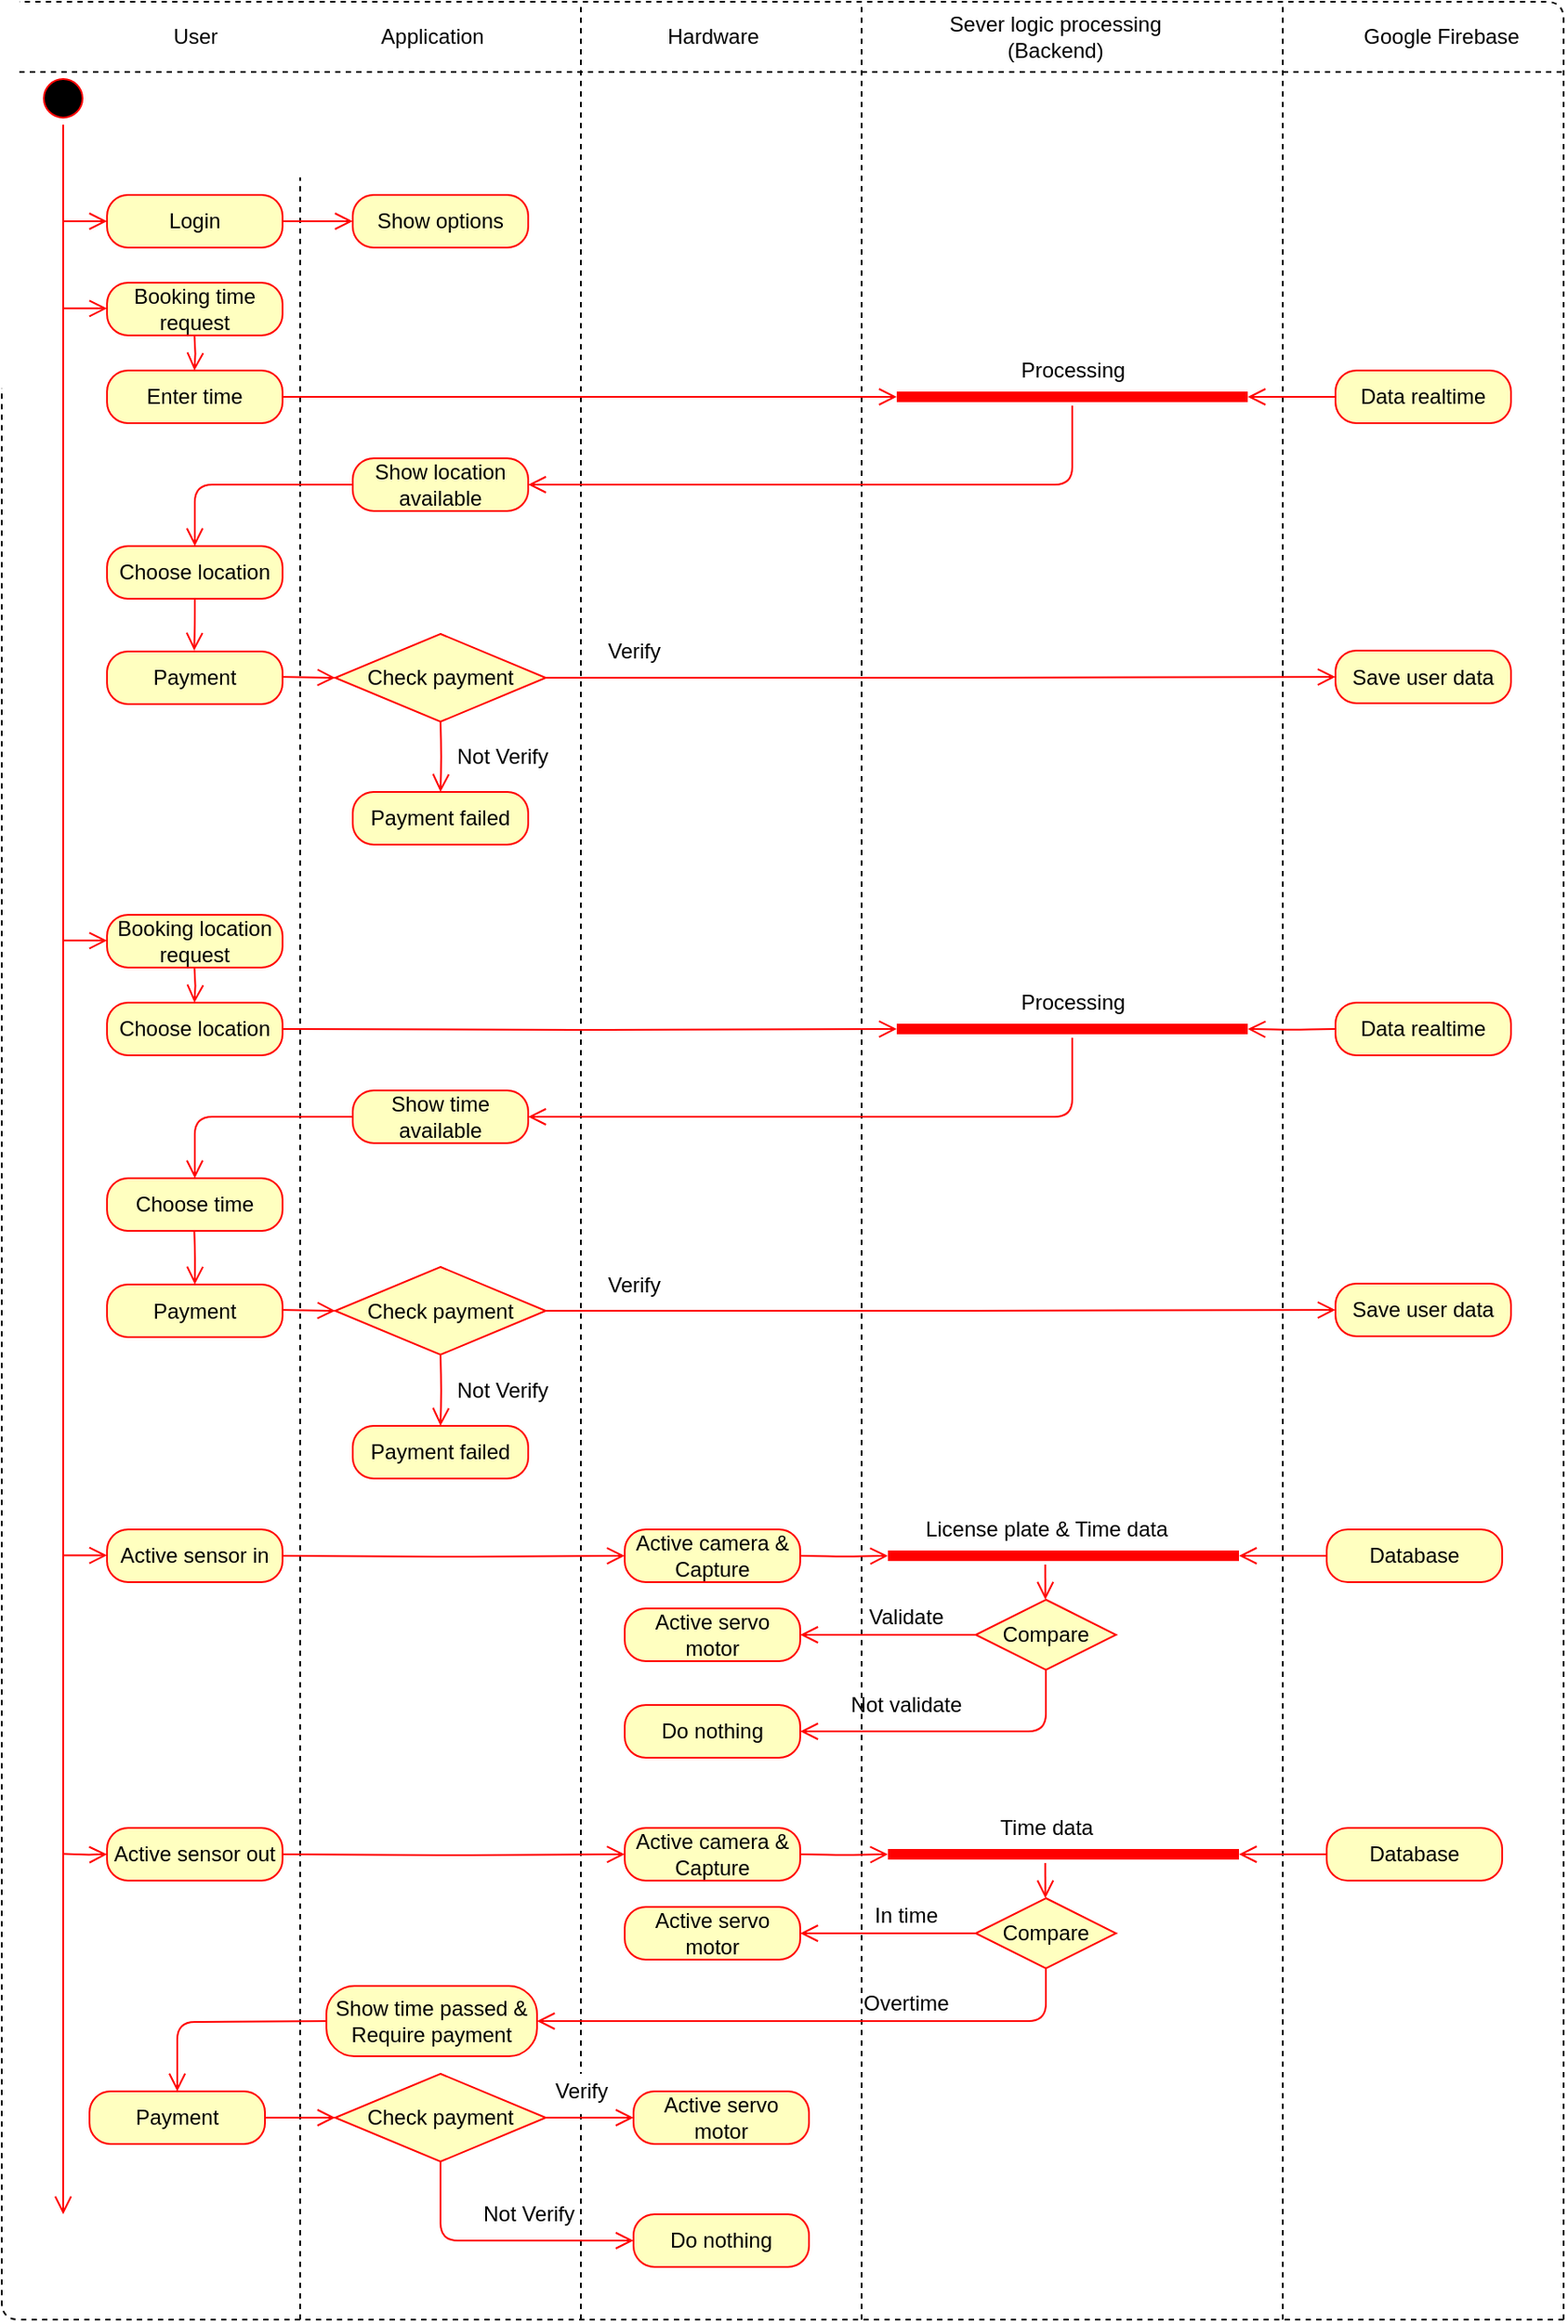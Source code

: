 <mxfile version="13.7.3" type="github">
  <diagram id="u_i7hLlNtRJB0OtnpDT0" name="Page-1">
    <mxGraphModel dx="2368" dy="1372" grid="1" gridSize="10" guides="1" tooltips="1" connect="1" arrows="1" fold="1" page="1" pageScale="1" pageWidth="850" pageHeight="1100" math="0" shadow="0">
      <root>
        <mxCell id="0" />
        <mxCell id="1" parent="0" />
        <mxCell id="mGd1n2_6gJl6zBXqxpwN-4" value="User" style="text;html=1;align=center;verticalAlign=middle;resizable=0;points=[];autosize=1;" vertex="1" parent="1">
          <mxGeometry x="360" y="110" width="40" height="20" as="geometry" />
        </mxCell>
        <mxCell id="mGd1n2_6gJl6zBXqxpwN-6" value="Hardware" style="text;html=1;align=center;verticalAlign=middle;resizable=0;points=[];autosize=1;" vertex="1" parent="1">
          <mxGeometry x="640" y="110" width="70" height="20" as="geometry" />
        </mxCell>
        <mxCell id="mGd1n2_6gJl6zBXqxpwN-7" value="Sever logic processing&lt;br&gt;(Backend)" style="text;html=1;align=center;verticalAlign=middle;resizable=0;points=[];autosize=1;" vertex="1" parent="1">
          <mxGeometry x="800" y="105" width="140" height="30" as="geometry" />
        </mxCell>
        <mxCell id="mGd1n2_6gJl6zBXqxpwN-8" value="Google Firebase" style="text;html=1;align=center;verticalAlign=middle;resizable=0;points=[];autosize=1;" vertex="1" parent="1">
          <mxGeometry x="1040" y="110" width="100" height="20" as="geometry" />
        </mxCell>
        <mxCell id="mGd1n2_6gJl6zBXqxpwN-9" value="Application&lt;br&gt;" style="text;html=1;align=center;verticalAlign=middle;resizable=0;points=[];autosize=1;" vertex="1" parent="1">
          <mxGeometry x="480" y="110" width="70" height="20" as="geometry" />
        </mxCell>
        <mxCell id="mGd1n2_6gJl6zBXqxpwN-11" value="" style="ellipse;html=1;shape=startState;fillColor=#000000;strokeColor=#ff0000;" vertex="1" parent="1">
          <mxGeometry x="290" y="140" width="30" height="30" as="geometry" />
        </mxCell>
        <mxCell id="mGd1n2_6gJl6zBXqxpwN-12" value="" style="edgeStyle=orthogonalEdgeStyle;html=1;verticalAlign=bottom;endArrow=open;endSize=8;strokeColor=#ff0000;entryX=0;entryY=0.5;entryDx=0;entryDy=0;" edge="1" parent="1" target="mGd1n2_6gJl6zBXqxpwN-26">
          <mxGeometry relative="1" as="geometry">
            <mxPoint x="380" y="210" as="targetPoint" />
            <mxPoint x="305" y="225" as="sourcePoint" />
            <Array as="points">
              <mxPoint x="305" y="225" />
            </Array>
          </mxGeometry>
        </mxCell>
        <mxCell id="mGd1n2_6gJl6zBXqxpwN-17" value="" style="endArrow=none;dashed=1;html=1;" edge="1" parent="1">
          <mxGeometry width="50" height="50" relative="1" as="geometry">
            <mxPoint x="1160" y="1420" as="sourcePoint" />
            <mxPoint x="280" y="100" as="targetPoint" />
            <Array as="points">
              <mxPoint x="1160" y="100" />
            </Array>
          </mxGeometry>
        </mxCell>
        <mxCell id="mGd1n2_6gJl6zBXqxpwN-18" value="" style="endArrow=none;dashed=1;html=1;" edge="1" parent="1">
          <mxGeometry width="50" height="50" relative="1" as="geometry">
            <mxPoint x="1160" y="1420" as="sourcePoint" />
            <mxPoint x="270" y="320" as="targetPoint" />
            <Array as="points">
              <mxPoint x="270" y="1420" />
            </Array>
          </mxGeometry>
        </mxCell>
        <mxCell id="mGd1n2_6gJl6zBXqxpwN-19" value="" style="endArrow=none;dashed=1;html=1;" edge="1" parent="1">
          <mxGeometry width="50" height="50" relative="1" as="geometry">
            <mxPoint x="440" y="1420" as="sourcePoint" />
            <mxPoint x="440" y="200" as="targetPoint" />
          </mxGeometry>
        </mxCell>
        <mxCell id="mGd1n2_6gJl6zBXqxpwN-20" value="" style="endArrow=none;dashed=1;html=1;" edge="1" parent="1">
          <mxGeometry width="50" height="50" relative="1" as="geometry">
            <mxPoint x="600" y="1420" as="sourcePoint" />
            <mxPoint x="600" y="100" as="targetPoint" />
          </mxGeometry>
        </mxCell>
        <mxCell id="mGd1n2_6gJl6zBXqxpwN-21" value="" style="endArrow=none;dashed=1;html=1;" edge="1" parent="1">
          <mxGeometry width="50" height="50" relative="1" as="geometry">
            <mxPoint x="760" y="1420" as="sourcePoint" />
            <mxPoint x="760" y="100" as="targetPoint" />
          </mxGeometry>
        </mxCell>
        <mxCell id="mGd1n2_6gJl6zBXqxpwN-22" value="" style="endArrow=none;dashed=1;html=1;" edge="1" parent="1">
          <mxGeometry width="50" height="50" relative="1" as="geometry">
            <mxPoint x="1000" y="1420" as="sourcePoint" />
            <mxPoint x="1000" y="100" as="targetPoint" />
          </mxGeometry>
        </mxCell>
        <mxCell id="mGd1n2_6gJl6zBXqxpwN-23" value="" style="endArrow=none;dashed=1;html=1;" edge="1" parent="1">
          <mxGeometry width="50" height="50" relative="1" as="geometry">
            <mxPoint x="280" y="140" as="sourcePoint" />
            <mxPoint x="1160" y="140" as="targetPoint" />
          </mxGeometry>
        </mxCell>
        <mxCell id="mGd1n2_6gJl6zBXqxpwN-26" value="Login" style="rounded=1;whiteSpace=wrap;html=1;arcSize=40;fontColor=#000000;fillColor=#ffffc0;strokeColor=#ff0000;" vertex="1" parent="1">
          <mxGeometry x="330" y="210" width="100" height="30" as="geometry" />
        </mxCell>
        <mxCell id="mGd1n2_6gJl6zBXqxpwN-27" value="" style="edgeStyle=orthogonalEdgeStyle;html=1;verticalAlign=bottom;endArrow=open;endSize=8;strokeColor=#ff0000;entryX=0;entryY=0.5;entryDx=0;entryDy=0;" edge="1" source="mGd1n2_6gJl6zBXqxpwN-26" parent="1" target="mGd1n2_6gJl6zBXqxpwN-82">
          <mxGeometry relative="1" as="geometry">
            <mxPoint x="480" y="225" as="targetPoint" />
            <Array as="points" />
          </mxGeometry>
        </mxCell>
        <mxCell id="mGd1n2_6gJl6zBXqxpwN-30" value="Enter time" style="rounded=1;whiteSpace=wrap;html=1;arcSize=40;fontColor=#000000;fillColor=#ffffc0;strokeColor=#ff0000;" vertex="1" parent="1">
          <mxGeometry x="330" y="310" width="100" height="30" as="geometry" />
        </mxCell>
        <mxCell id="mGd1n2_6gJl6zBXqxpwN-31" value="" style="edgeStyle=orthogonalEdgeStyle;html=1;verticalAlign=bottom;endArrow=open;endSize=8;strokeColor=#ff0000;entryX=0;entryY=0.5;entryDx=0;entryDy=0;entryPerimeter=0;" edge="1" source="mGd1n2_6gJl6zBXqxpwN-30" parent="1" target="mGd1n2_6gJl6zBXqxpwN-44">
          <mxGeometry relative="1" as="geometry">
            <mxPoint x="820" y="325" as="targetPoint" />
          </mxGeometry>
        </mxCell>
        <mxCell id="mGd1n2_6gJl6zBXqxpwN-32" value="Show location available" style="rounded=1;whiteSpace=wrap;html=1;arcSize=40;fontColor=#000000;fillColor=#ffffc0;strokeColor=#ff0000;" vertex="1" parent="1">
          <mxGeometry x="470" y="360" width="100" height="30" as="geometry" />
        </mxCell>
        <mxCell id="mGd1n2_6gJl6zBXqxpwN-33" value="" style="edgeStyle=orthogonalEdgeStyle;html=1;verticalAlign=bottom;endArrow=open;endSize=8;strokeColor=#ff0000;entryX=0.5;entryY=0;entryDx=0;entryDy=0;" edge="1" source="mGd1n2_6gJl6zBXqxpwN-32" parent="1" target="mGd1n2_6gJl6zBXqxpwN-36">
          <mxGeometry relative="1" as="geometry">
            <mxPoint x="380" y="420" as="targetPoint" />
            <Array as="points">
              <mxPoint x="380" y="375" />
            </Array>
          </mxGeometry>
        </mxCell>
        <mxCell id="mGd1n2_6gJl6zBXqxpwN-36" value="Choose location" style="rounded=1;whiteSpace=wrap;html=1;arcSize=40;fontColor=#000000;fillColor=#ffffc0;strokeColor=#ff0000;" vertex="1" parent="1">
          <mxGeometry x="330" y="410" width="100" height="30" as="geometry" />
        </mxCell>
        <mxCell id="mGd1n2_6gJl6zBXqxpwN-42" style="edgeStyle=none;rounded=0;orthogonalLoop=1;jettySize=auto;html=1;exitX=0.5;exitY=1;exitDx=0;exitDy=0;" edge="1" parent="1">
          <mxGeometry relative="1" as="geometry">
            <mxPoint x="870" y="340" as="sourcePoint" />
            <mxPoint x="870" y="340" as="targetPoint" />
          </mxGeometry>
        </mxCell>
        <mxCell id="mGd1n2_6gJl6zBXqxpwN-43" value="Data realtime" style="rounded=1;whiteSpace=wrap;html=1;arcSize=40;fontColor=#000000;fillColor=#ffffc0;strokeColor=#ff0000;" vertex="1" parent="1">
          <mxGeometry x="1030" y="310" width="100" height="30" as="geometry" />
        </mxCell>
        <mxCell id="mGd1n2_6gJl6zBXqxpwN-44" value="" style="shape=line;html=1;strokeWidth=6;strokeColor=#ff0000;" vertex="1" parent="1">
          <mxGeometry x="780" y="320" width="200" height="10" as="geometry" />
        </mxCell>
        <mxCell id="mGd1n2_6gJl6zBXqxpwN-45" value="" style="edgeStyle=orthogonalEdgeStyle;html=1;verticalAlign=bottom;endArrow=open;endSize=8;strokeColor=#ff0000;exitX=0;exitY=0.5;exitDx=0;exitDy=0;entryX=1;entryY=0.5;entryDx=0;entryDy=0;entryPerimeter=0;" edge="1" source="mGd1n2_6gJl6zBXqxpwN-43" parent="1" target="mGd1n2_6gJl6zBXqxpwN-44">
          <mxGeometry relative="1" as="geometry">
            <mxPoint x="890" y="400" as="targetPoint" />
            <mxPoint x="950" y="340" as="sourcePoint" />
          </mxGeometry>
        </mxCell>
        <mxCell id="mGd1n2_6gJl6zBXqxpwN-50" value="Processing" style="text;html=1;align=center;verticalAlign=middle;resizable=0;points=[];autosize=1;" vertex="1" parent="1">
          <mxGeometry x="845" y="300" width="70" height="20" as="geometry" />
        </mxCell>
        <mxCell id="mGd1n2_6gJl6zBXqxpwN-51" style="edgeStyle=none;rounded=0;orthogonalLoop=1;jettySize=auto;html=1;exitX=0.5;exitY=1;exitDx=0;exitDy=0;" edge="1" parent="1">
          <mxGeometry relative="1" as="geometry">
            <mxPoint x="520" y="499.5" as="sourcePoint" />
            <mxPoint x="520" y="499.5" as="targetPoint" />
          </mxGeometry>
        </mxCell>
        <mxCell id="mGd1n2_6gJl6zBXqxpwN-53" value="" style="edgeStyle=orthogonalEdgeStyle;html=1;verticalAlign=bottom;endArrow=open;endSize=8;strokeColor=#ff0000;entryX=0;entryY=0.5;entryDx=0;entryDy=0;exitX=1;exitY=0.5;exitDx=0;exitDy=0;" edge="1" parent="1" source="mGd1n2_6gJl6zBXqxpwN-157" target="mGd1n2_6gJl6zBXqxpwN-55">
          <mxGeometry relative="1" as="geometry">
            <mxPoint x="920" y="484.08" as="targetPoint" />
            <mxPoint x="570.0" y="484.08" as="sourcePoint" />
          </mxGeometry>
        </mxCell>
        <mxCell id="mGd1n2_6gJl6zBXqxpwN-54" value="" style="edgeStyle=orthogonalEdgeStyle;html=1;verticalAlign=bottom;endArrow=open;endSize=8;strokeColor=#ff0000;exitX=1;exitY=0.5;exitDx=0;exitDy=0;entryX=0;entryY=0.5;entryDx=0;entryDy=0;" edge="1" parent="1" target="mGd1n2_6gJl6zBXqxpwN-157">
          <mxGeometry relative="1" as="geometry">
            <mxPoint x="470" y="484.5" as="targetPoint" />
            <mxPoint x="430" y="484.5" as="sourcePoint" />
            <Array as="points" />
          </mxGeometry>
        </mxCell>
        <mxCell id="mGd1n2_6gJl6zBXqxpwN-55" value="Save user data" style="rounded=1;whiteSpace=wrap;html=1;arcSize=40;fontColor=#000000;fillColor=#ffffc0;strokeColor=#ff0000;" vertex="1" parent="1">
          <mxGeometry x="1030" y="469.5" width="100" height="30" as="geometry" />
        </mxCell>
        <mxCell id="mGd1n2_6gJl6zBXqxpwN-56" value="" style="edgeStyle=orthogonalEdgeStyle;html=1;verticalAlign=bottom;endArrow=open;endSize=8;strokeColor=#ff0000;exitX=0.5;exitY=1;exitDx=0;exitDy=0;" edge="1" parent="1" source="mGd1n2_6gJl6zBXqxpwN-11">
          <mxGeometry relative="1" as="geometry">
            <mxPoint x="305" y="1360" as="targetPoint" />
            <mxPoint x="310" y="240" as="sourcePoint" />
            <Array as="points">
              <mxPoint x="305" y="475" />
            </Array>
          </mxGeometry>
        </mxCell>
        <mxCell id="mGd1n2_6gJl6zBXqxpwN-57" value="Active sensor in" style="rounded=1;whiteSpace=wrap;html=1;arcSize=40;fontColor=#000000;fillColor=#ffffc0;strokeColor=#ff0000;" vertex="1" parent="1">
          <mxGeometry x="330" y="970" width="100" height="30" as="geometry" />
        </mxCell>
        <mxCell id="mGd1n2_6gJl6zBXqxpwN-58" value="Active camera &amp;amp; Capture" style="rounded=1;whiteSpace=wrap;html=1;arcSize=40;fontColor=#000000;fillColor=#ffffc0;strokeColor=#ff0000;" vertex="1" parent="1">
          <mxGeometry x="625" y="970" width="100" height="30" as="geometry" />
        </mxCell>
        <mxCell id="mGd1n2_6gJl6zBXqxpwN-59" value="Database" style="rounded=1;whiteSpace=wrap;html=1;arcSize=40;fontColor=#000000;fillColor=#ffffc0;strokeColor=#ff0000;" vertex="1" parent="1">
          <mxGeometry x="1025" y="970" width="100" height="30" as="geometry" />
        </mxCell>
        <mxCell id="mGd1n2_6gJl6zBXqxpwN-60" value="" style="shape=line;html=1;strokeWidth=6;strokeColor=#ff0000;" vertex="1" parent="1">
          <mxGeometry x="775" y="980" width="200" height="10" as="geometry" />
        </mxCell>
        <mxCell id="mGd1n2_6gJl6zBXqxpwN-62" value="" style="edgeStyle=orthogonalEdgeStyle;html=1;verticalAlign=bottom;endArrow=open;endSize=8;strokeColor=#ff0000;exitX=0;exitY=0.5;exitDx=0;exitDy=0;" edge="1" parent="1" source="mGd1n2_6gJl6zBXqxpwN-59">
          <mxGeometry relative="1" as="geometry">
            <mxPoint x="975" y="985" as="targetPoint" />
            <mxPoint x="1015" y="984.66" as="sourcePoint" />
          </mxGeometry>
        </mxCell>
        <mxCell id="mGd1n2_6gJl6zBXqxpwN-63" value="" style="edgeStyle=orthogonalEdgeStyle;html=1;verticalAlign=bottom;endArrow=open;endSize=8;strokeColor=#ff0000;entryX=0;entryY=0.5;entryDx=0;entryDy=0;entryPerimeter=0;" edge="1" parent="1" target="mGd1n2_6gJl6zBXqxpwN-60">
          <mxGeometry relative="1" as="geometry">
            <mxPoint x="755.0" y="984.66" as="targetPoint" />
            <mxPoint x="725" y="985" as="sourcePoint" />
            <Array as="points" />
          </mxGeometry>
        </mxCell>
        <mxCell id="mGd1n2_6gJl6zBXqxpwN-64" value="" style="edgeStyle=orthogonalEdgeStyle;html=1;verticalAlign=bottom;endArrow=open;endSize=8;strokeColor=#ff0000;entryX=0;entryY=0.5;entryDx=0;entryDy=0;" edge="1" parent="1" target="mGd1n2_6gJl6zBXqxpwN-58">
          <mxGeometry relative="1" as="geometry">
            <mxPoint x="455.0" y="984.66" as="targetPoint" />
            <mxPoint x="430" y="985" as="sourcePoint" />
            <Array as="points" />
          </mxGeometry>
        </mxCell>
        <mxCell id="mGd1n2_6gJl6zBXqxpwN-65" value="" style="edgeStyle=orthogonalEdgeStyle;html=1;verticalAlign=bottom;endArrow=open;endSize=8;strokeColor=#ff0000;entryX=1;entryY=0.5;entryDx=0;entryDy=0;" edge="1" parent="1" source="mGd1n2_6gJl6zBXqxpwN-44" target="mGd1n2_6gJl6zBXqxpwN-32">
          <mxGeometry relative="1" as="geometry">
            <mxPoint x="790" y="335" as="targetPoint" />
            <mxPoint x="880" y="340" as="sourcePoint" />
            <Array as="points">
              <mxPoint x="880" y="375" />
            </Array>
          </mxGeometry>
        </mxCell>
        <mxCell id="mGd1n2_6gJl6zBXqxpwN-69" value="Compare" style="rhombus;whiteSpace=wrap;html=1;fillColor=#ffffc0;strokeColor=#ff0000;" vertex="1" parent="1">
          <mxGeometry x="825" y="1010" width="80" height="40" as="geometry" />
        </mxCell>
        <mxCell id="mGd1n2_6gJl6zBXqxpwN-70" value="" style="edgeStyle=orthogonalEdgeStyle;html=1;align=left;verticalAlign=bottom;endArrow=open;endSize=8;strokeColor=#ff0000;entryX=1;entryY=0.5;entryDx=0;entryDy=0;" edge="1" source="mGd1n2_6gJl6zBXqxpwN-69" parent="1" target="mGd1n2_6gJl6zBXqxpwN-76">
          <mxGeometry x="-1" relative="1" as="geometry">
            <mxPoint x="755" y="1080" as="targetPoint" />
            <Array as="points">
              <mxPoint x="865" y="1085" />
            </Array>
          </mxGeometry>
        </mxCell>
        <mxCell id="mGd1n2_6gJl6zBXqxpwN-71" value="" style="edgeStyle=orthogonalEdgeStyle;html=1;align=left;verticalAlign=top;endArrow=open;endSize=8;strokeColor=#ff0000;exitX=0;exitY=0.5;exitDx=0;exitDy=0;entryX=1;entryY=0.5;entryDx=0;entryDy=0;" edge="1" source="mGd1n2_6gJl6zBXqxpwN-69" parent="1" target="mGd1n2_6gJl6zBXqxpwN-75">
          <mxGeometry x="-0.167" y="10" relative="1" as="geometry">
            <mxPoint x="705" y="1030" as="targetPoint" />
            <mxPoint as="offset" />
          </mxGeometry>
        </mxCell>
        <mxCell id="mGd1n2_6gJl6zBXqxpwN-72" value="" style="edgeStyle=orthogonalEdgeStyle;html=1;verticalAlign=bottom;endArrow=open;endSize=8;strokeColor=#ff0000;" edge="1" parent="1">
          <mxGeometry relative="1" as="geometry">
            <mxPoint x="865" y="1010" as="targetPoint" />
            <mxPoint x="864.656" y="990" as="sourcePoint" />
            <Array as="points">
              <mxPoint x="864.69" y="1010" />
              <mxPoint x="864.69" y="1010" />
            </Array>
          </mxGeometry>
        </mxCell>
        <mxCell id="mGd1n2_6gJl6zBXqxpwN-73" value="Validate" style="text;html=1;align=center;verticalAlign=middle;resizable=0;points=[];autosize=1;" vertex="1" parent="1">
          <mxGeometry x="755" y="1010" width="60" height="20" as="geometry" />
        </mxCell>
        <mxCell id="mGd1n2_6gJl6zBXqxpwN-74" value="Not validate" style="text;html=1;align=center;verticalAlign=middle;resizable=0;points=[];autosize=1;" vertex="1" parent="1">
          <mxGeometry x="745" y="1060" width="80" height="20" as="geometry" />
        </mxCell>
        <mxCell id="mGd1n2_6gJl6zBXqxpwN-75" value="Active servo motor" style="rounded=1;whiteSpace=wrap;html=1;arcSize=40;fontColor=#000000;fillColor=#ffffc0;strokeColor=#ff0000;" vertex="1" parent="1">
          <mxGeometry x="625" y="1015" width="100" height="30" as="geometry" />
        </mxCell>
        <mxCell id="mGd1n2_6gJl6zBXqxpwN-76" value="Do nothing" style="rounded=1;whiteSpace=wrap;html=1;arcSize=40;fontColor=#000000;fillColor=#ffffc0;strokeColor=#ff0000;" vertex="1" parent="1">
          <mxGeometry x="625" y="1070" width="100" height="30" as="geometry" />
        </mxCell>
        <mxCell id="mGd1n2_6gJl6zBXqxpwN-77" value="License plate &amp;amp; Time data" style="text;html=1;align=center;verticalAlign=middle;resizable=0;points=[];autosize=1;" vertex="1" parent="1">
          <mxGeometry x="790" y="960" width="150" height="20" as="geometry" />
        </mxCell>
        <mxCell id="mGd1n2_6gJl6zBXqxpwN-80" value="Booking time request" style="rounded=1;whiteSpace=wrap;html=1;arcSize=40;fontColor=#000000;fillColor=#ffffc0;strokeColor=#ff0000;" vertex="1" parent="1">
          <mxGeometry x="330" y="260" width="100" height="30" as="geometry" />
        </mxCell>
        <mxCell id="mGd1n2_6gJl6zBXqxpwN-81" value="" style="edgeStyle=orthogonalEdgeStyle;html=1;verticalAlign=bottom;endArrow=open;endSize=8;strokeColor=#ff0000;" edge="1" parent="1">
          <mxGeometry relative="1" as="geometry">
            <mxPoint x="379.8" y="310" as="targetPoint" />
            <mxPoint x="379.8" y="290" as="sourcePoint" />
            <Array as="points" />
          </mxGeometry>
        </mxCell>
        <mxCell id="mGd1n2_6gJl6zBXqxpwN-82" value="Show options" style="rounded=1;whiteSpace=wrap;html=1;arcSize=40;fontColor=#000000;fillColor=#ffffc0;strokeColor=#ff0000;" vertex="1" parent="1">
          <mxGeometry x="470" y="210" width="100" height="30" as="geometry" />
        </mxCell>
        <mxCell id="mGd1n2_6gJl6zBXqxpwN-84" value="" style="edgeStyle=orthogonalEdgeStyle;html=1;verticalAlign=bottom;endArrow=open;endSize=8;strokeColor=#ff0000;entryX=0;entryY=0.5;entryDx=0;entryDy=0;" edge="1" parent="1">
          <mxGeometry relative="1" as="geometry">
            <mxPoint x="330" y="274.66" as="targetPoint" />
            <mxPoint x="305" y="274.66" as="sourcePoint" />
            <Array as="points">
              <mxPoint x="305" y="274.66" />
            </Array>
          </mxGeometry>
        </mxCell>
        <mxCell id="mGd1n2_6gJl6zBXqxpwN-85" value="Booking location request" style="rounded=1;whiteSpace=wrap;html=1;arcSize=40;fontColor=#000000;fillColor=#ffffc0;strokeColor=#ff0000;" vertex="1" parent="1">
          <mxGeometry x="330" y="620" width="100" height="30" as="geometry" />
        </mxCell>
        <mxCell id="mGd1n2_6gJl6zBXqxpwN-86" value="" style="edgeStyle=orthogonalEdgeStyle;html=1;verticalAlign=bottom;endArrow=open;endSize=8;strokeColor=#ff0000;entryX=0;entryY=0.5;entryDx=0;entryDy=0;" edge="1" parent="1">
          <mxGeometry relative="1" as="geometry">
            <mxPoint x="330" y="634.66" as="targetPoint" />
            <mxPoint x="305" y="634.66" as="sourcePoint" />
            <Array as="points">
              <mxPoint x="305" y="634.66" />
            </Array>
          </mxGeometry>
        </mxCell>
        <mxCell id="mGd1n2_6gJl6zBXqxpwN-87" value="Choose location" style="rounded=1;whiteSpace=wrap;html=1;arcSize=40;fontColor=#000000;fillColor=#ffffc0;strokeColor=#ff0000;" vertex="1" parent="1">
          <mxGeometry x="330" y="670" width="100" height="30" as="geometry" />
        </mxCell>
        <mxCell id="mGd1n2_6gJl6zBXqxpwN-88" value="" style="edgeStyle=orthogonalEdgeStyle;html=1;verticalAlign=bottom;endArrow=open;endSize=8;strokeColor=#ff0000;" edge="1" parent="1">
          <mxGeometry relative="1" as="geometry">
            <mxPoint x="379.8" y="670.0" as="targetPoint" />
            <mxPoint x="379.8" y="650.0" as="sourcePoint" />
            <Array as="points" />
          </mxGeometry>
        </mxCell>
        <mxCell id="mGd1n2_6gJl6zBXqxpwN-89" value="Show time available" style="rounded=1;whiteSpace=wrap;html=1;arcSize=40;fontColor=#000000;fillColor=#ffffc0;strokeColor=#ff0000;" vertex="1" parent="1">
          <mxGeometry x="470" y="720" width="100" height="30" as="geometry" />
        </mxCell>
        <mxCell id="mGd1n2_6gJl6zBXqxpwN-90" value="Choose time" style="rounded=1;whiteSpace=wrap;html=1;arcSize=40;fontColor=#000000;fillColor=#ffffc0;strokeColor=#ff0000;" vertex="1" parent="1">
          <mxGeometry x="330" y="770" width="100" height="30" as="geometry" />
        </mxCell>
        <mxCell id="mGd1n2_6gJl6zBXqxpwN-91" value="" style="edgeStyle=orthogonalEdgeStyle;html=1;verticalAlign=bottom;endArrow=open;endSize=8;strokeColor=#ff0000;entryX=0.5;entryY=0;entryDx=0;entryDy=0;exitX=0;exitY=0.5;exitDx=0;exitDy=0;" edge="1" parent="1" source="mGd1n2_6gJl6zBXqxpwN-89" target="mGd1n2_6gJl6zBXqxpwN-90">
          <mxGeometry relative="1" as="geometry">
            <mxPoint x="379.66" y="770.0" as="targetPoint" />
            <mxPoint x="379.66" y="750.0" as="sourcePoint" />
            <Array as="points" />
          </mxGeometry>
        </mxCell>
        <mxCell id="mGd1n2_6gJl6zBXqxpwN-97" value="" style="edgeStyle=orthogonalEdgeStyle;html=1;verticalAlign=bottom;endArrow=open;endSize=8;strokeColor=#ff0000;entryX=0;entryY=0.5;entryDx=0;entryDy=0;entryPerimeter=0;" edge="1" parent="1" target="mGd1n2_6gJl6zBXqxpwN-98">
          <mxGeometry relative="1" as="geometry">
            <mxPoint x="820" y="685" as="targetPoint" />
            <mxPoint x="430" y="685.0" as="sourcePoint" />
          </mxGeometry>
        </mxCell>
        <mxCell id="mGd1n2_6gJl6zBXqxpwN-98" value="" style="shape=line;html=1;strokeWidth=6;strokeColor=#ff0000;" vertex="1" parent="1">
          <mxGeometry x="780" y="680" width="200" height="10" as="geometry" />
        </mxCell>
        <mxCell id="mGd1n2_6gJl6zBXqxpwN-99" value="" style="edgeStyle=orthogonalEdgeStyle;html=1;verticalAlign=bottom;endArrow=open;endSize=8;strokeColor=#ff0000;exitX=0;exitY=0.5;exitDx=0;exitDy=0;entryX=1;entryY=0.5;entryDx=0;entryDy=0;entryPerimeter=0;" edge="1" parent="1" target="mGd1n2_6gJl6zBXqxpwN-98">
          <mxGeometry relative="1" as="geometry">
            <mxPoint x="890" y="760" as="targetPoint" />
            <mxPoint x="1030.0" y="685.0" as="sourcePoint" />
          </mxGeometry>
        </mxCell>
        <mxCell id="mGd1n2_6gJl6zBXqxpwN-100" value="Data realtime" style="rounded=1;whiteSpace=wrap;html=1;arcSize=40;fontColor=#000000;fillColor=#ffffc0;strokeColor=#ff0000;" vertex="1" parent="1">
          <mxGeometry x="1030" y="670" width="100" height="30" as="geometry" />
        </mxCell>
        <mxCell id="mGd1n2_6gJl6zBXqxpwN-101" value="" style="edgeStyle=orthogonalEdgeStyle;html=1;verticalAlign=bottom;endArrow=open;endSize=8;strokeColor=#ff0000;entryX=1;entryY=0.5;entryDx=0;entryDy=0;" edge="1" parent="1">
          <mxGeometry relative="1" as="geometry">
            <mxPoint x="570" y="735.0" as="targetPoint" />
            <mxPoint x="880.0" y="690.0" as="sourcePoint" />
            <Array as="points">
              <mxPoint x="880" y="735" />
            </Array>
          </mxGeometry>
        </mxCell>
        <mxCell id="mGd1n2_6gJl6zBXqxpwN-102" value="Processing" style="text;html=1;align=center;verticalAlign=middle;resizable=0;points=[];autosize=1;" vertex="1" parent="1">
          <mxGeometry x="845" y="660" width="70" height="20" as="geometry" />
        </mxCell>
        <mxCell id="mGd1n2_6gJl6zBXqxpwN-105" value="Active sensor out" style="rounded=1;whiteSpace=wrap;html=1;arcSize=40;fontColor=#000000;fillColor=#ffffc0;strokeColor=#ff0000;" vertex="1" parent="1">
          <mxGeometry x="330" y="1140" width="100" height="30" as="geometry" />
        </mxCell>
        <mxCell id="mGd1n2_6gJl6zBXqxpwN-106" value="Active camera &amp;amp; Capture" style="rounded=1;whiteSpace=wrap;html=1;arcSize=40;fontColor=#000000;fillColor=#ffffc0;strokeColor=#ff0000;" vertex="1" parent="1">
          <mxGeometry x="625" y="1140" width="100" height="30" as="geometry" />
        </mxCell>
        <mxCell id="mGd1n2_6gJl6zBXqxpwN-107" value="" style="edgeStyle=orthogonalEdgeStyle;html=1;verticalAlign=bottom;endArrow=open;endSize=8;strokeColor=#ff0000;entryX=0;entryY=0.5;entryDx=0;entryDy=0;" edge="1" parent="1" target="mGd1n2_6gJl6zBXqxpwN-106">
          <mxGeometry relative="1" as="geometry">
            <mxPoint x="455.0" y="1154.66" as="targetPoint" />
            <mxPoint x="430" y="1155" as="sourcePoint" />
            <Array as="points" />
          </mxGeometry>
        </mxCell>
        <mxCell id="mGd1n2_6gJl6zBXqxpwN-110" value="Database" style="rounded=1;whiteSpace=wrap;html=1;arcSize=40;fontColor=#000000;fillColor=#ffffc0;strokeColor=#ff0000;" vertex="1" parent="1">
          <mxGeometry x="1025" y="1140" width="100" height="30" as="geometry" />
        </mxCell>
        <mxCell id="mGd1n2_6gJl6zBXqxpwN-111" value="" style="shape=line;html=1;strokeWidth=6;strokeColor=#ff0000;" vertex="1" parent="1">
          <mxGeometry x="775" y="1150" width="200" height="10" as="geometry" />
        </mxCell>
        <mxCell id="mGd1n2_6gJl6zBXqxpwN-112" value="" style="edgeStyle=orthogonalEdgeStyle;html=1;verticalAlign=bottom;endArrow=open;endSize=8;strokeColor=#ff0000;exitX=0;exitY=0.5;exitDx=0;exitDy=0;" edge="1" parent="1" source="mGd1n2_6gJl6zBXqxpwN-110">
          <mxGeometry relative="1" as="geometry">
            <mxPoint x="975.0" y="1155" as="targetPoint" />
            <mxPoint x="1015" y="1154.66" as="sourcePoint" />
          </mxGeometry>
        </mxCell>
        <mxCell id="mGd1n2_6gJl6zBXqxpwN-113" value="" style="edgeStyle=orthogonalEdgeStyle;html=1;verticalAlign=bottom;endArrow=open;endSize=8;strokeColor=#ff0000;entryX=0;entryY=0.5;entryDx=0;entryDy=0;entryPerimeter=0;" edge="1" parent="1" target="mGd1n2_6gJl6zBXqxpwN-111">
          <mxGeometry relative="1" as="geometry">
            <mxPoint x="755.0" y="1154.66" as="targetPoint" />
            <mxPoint x="725.0" y="1155" as="sourcePoint" />
            <Array as="points" />
          </mxGeometry>
        </mxCell>
        <mxCell id="mGd1n2_6gJl6zBXqxpwN-114" value="" style="edgeStyle=orthogonalEdgeStyle;html=1;verticalAlign=bottom;endArrow=open;endSize=8;strokeColor=#ff0000;" edge="1" parent="1">
          <mxGeometry relative="1" as="geometry">
            <mxPoint x="865.0" y="1180" as="targetPoint" />
            <mxPoint x="864.656" y="1160" as="sourcePoint" />
            <Array as="points">
              <mxPoint x="864.69" y="1180" />
              <mxPoint x="864.69" y="1180" />
            </Array>
          </mxGeometry>
        </mxCell>
        <mxCell id="mGd1n2_6gJl6zBXqxpwN-115" value="Time data" style="text;html=1;align=center;verticalAlign=middle;resizable=0;points=[];autosize=1;" vertex="1" parent="1">
          <mxGeometry x="830" y="1130" width="70" height="20" as="geometry" />
        </mxCell>
        <mxCell id="mGd1n2_6gJl6zBXqxpwN-116" value="Compare" style="rhombus;whiteSpace=wrap;html=1;fillColor=#ffffc0;strokeColor=#ff0000;" vertex="1" parent="1">
          <mxGeometry x="825" y="1180" width="80" height="40" as="geometry" />
        </mxCell>
        <mxCell id="mGd1n2_6gJl6zBXqxpwN-117" value="" style="edgeStyle=orthogonalEdgeStyle;html=1;align=left;verticalAlign=bottom;endArrow=open;endSize=8;strokeColor=#ff0000;entryX=1;entryY=0.5;entryDx=0;entryDy=0;" edge="1" parent="1" source="mGd1n2_6gJl6zBXqxpwN-116" target="mGd1n2_6gJl6zBXqxpwN-126">
          <mxGeometry x="-1" relative="1" as="geometry">
            <mxPoint x="565" y="1255" as="targetPoint" />
            <Array as="points">
              <mxPoint x="865" y="1250" />
            </Array>
          </mxGeometry>
        </mxCell>
        <mxCell id="mGd1n2_6gJl6zBXqxpwN-118" value="" style="edgeStyle=orthogonalEdgeStyle;html=1;align=left;verticalAlign=top;endArrow=open;endSize=8;strokeColor=#ff0000;exitX=0;exitY=0.5;exitDx=0;exitDy=0;entryX=1;entryY=0.5;entryDx=0;entryDy=0;" edge="1" parent="1" source="mGd1n2_6gJl6zBXqxpwN-116">
          <mxGeometry x="-0.167" y="10" relative="1" as="geometry">
            <mxPoint x="725.0" y="1200" as="targetPoint" />
            <mxPoint as="offset" />
            <Array as="points">
              <mxPoint x="795" y="1200" />
              <mxPoint x="795" y="1200" />
            </Array>
          </mxGeometry>
        </mxCell>
        <mxCell id="mGd1n2_6gJl6zBXqxpwN-119" value="In time" style="text;html=1;align=center;verticalAlign=middle;resizable=0;points=[];autosize=1;" vertex="1" parent="1">
          <mxGeometry x="760" y="1180" width="50" height="20" as="geometry" />
        </mxCell>
        <mxCell id="mGd1n2_6gJl6zBXqxpwN-120" value="Overtime" style="text;html=1;align=center;verticalAlign=middle;resizable=0;points=[];autosize=1;" vertex="1" parent="1">
          <mxGeometry x="755" y="1230" width="60" height="20" as="geometry" />
        </mxCell>
        <mxCell id="mGd1n2_6gJl6zBXqxpwN-124" value="Active servo motor" style="rounded=1;whiteSpace=wrap;html=1;arcSize=40;fontColor=#000000;fillColor=#ffffc0;strokeColor=#ff0000;" vertex="1" parent="1">
          <mxGeometry x="625" y="1185" width="100" height="30" as="geometry" />
        </mxCell>
        <mxCell id="mGd1n2_6gJl6zBXqxpwN-126" value="Show time passed &amp;amp;&lt;br&gt;Require payment" style="rounded=1;whiteSpace=wrap;html=1;arcSize=40;fontColor=#000000;fillColor=#ffffc0;strokeColor=#ff0000;" vertex="1" parent="1">
          <mxGeometry x="455" y="1230" width="120" height="40" as="geometry" />
        </mxCell>
        <mxCell id="mGd1n2_6gJl6zBXqxpwN-127" value="Payment" style="rounded=1;whiteSpace=wrap;html=1;arcSize=40;fontColor=#000000;fillColor=#ffffc0;strokeColor=#ff0000;" vertex="1" parent="1">
          <mxGeometry x="330" y="470" width="100" height="30" as="geometry" />
        </mxCell>
        <mxCell id="mGd1n2_6gJl6zBXqxpwN-128" value="" style="edgeStyle=orthogonalEdgeStyle;html=1;verticalAlign=bottom;endArrow=open;endSize=8;strokeColor=#ff0000;exitX=0.5;exitY=1;exitDx=0;exitDy=0;" edge="1" parent="1" source="mGd1n2_6gJl6zBXqxpwN-36">
          <mxGeometry relative="1" as="geometry">
            <mxPoint x="379.66" y="469.5" as="targetPoint" />
            <mxPoint x="379.66" y="449.5" as="sourcePoint" />
            <Array as="points" />
          </mxGeometry>
        </mxCell>
        <mxCell id="mGd1n2_6gJl6zBXqxpwN-136" style="edgeStyle=none;rounded=0;orthogonalLoop=1;jettySize=auto;html=1;exitX=0.5;exitY=1;exitDx=0;exitDy=0;" edge="1" parent="1">
          <mxGeometry relative="1" as="geometry">
            <mxPoint x="520" y="860" as="sourcePoint" />
            <mxPoint x="520" y="860" as="targetPoint" />
          </mxGeometry>
        </mxCell>
        <mxCell id="mGd1n2_6gJl6zBXqxpwN-137" value="" style="edgeStyle=orthogonalEdgeStyle;html=1;verticalAlign=bottom;endArrow=open;endSize=8;strokeColor=#ff0000;entryX=0;entryY=0.5;entryDx=0;entryDy=0;exitX=1;exitY=0.5;exitDx=0;exitDy=0;" edge="1" parent="1" target="mGd1n2_6gJl6zBXqxpwN-139" source="mGd1n2_6gJl6zBXqxpwN-158">
          <mxGeometry relative="1" as="geometry">
            <mxPoint x="920" y="844.58" as="targetPoint" />
            <mxPoint x="570" y="844.58" as="sourcePoint" />
          </mxGeometry>
        </mxCell>
        <mxCell id="mGd1n2_6gJl6zBXqxpwN-138" value="" style="edgeStyle=orthogonalEdgeStyle;html=1;verticalAlign=bottom;endArrow=open;endSize=8;strokeColor=#ff0000;exitX=1;exitY=0.5;exitDx=0;exitDy=0;entryX=0;entryY=0.5;entryDx=0;entryDy=0;" edge="1" parent="1" target="mGd1n2_6gJl6zBXqxpwN-158">
          <mxGeometry relative="1" as="geometry">
            <mxPoint x="470" y="845" as="targetPoint" />
            <mxPoint x="430" y="845" as="sourcePoint" />
            <Array as="points" />
          </mxGeometry>
        </mxCell>
        <mxCell id="mGd1n2_6gJl6zBXqxpwN-139" value="Save user data" style="rounded=1;whiteSpace=wrap;html=1;arcSize=40;fontColor=#000000;fillColor=#ffffc0;strokeColor=#ff0000;" vertex="1" parent="1">
          <mxGeometry x="1030" y="830" width="100" height="30" as="geometry" />
        </mxCell>
        <mxCell id="mGd1n2_6gJl6zBXqxpwN-140" value="Payment" style="rounded=1;whiteSpace=wrap;html=1;arcSize=40;fontColor=#000000;fillColor=#ffffc0;strokeColor=#ff0000;" vertex="1" parent="1">
          <mxGeometry x="330" y="830.5" width="100" height="30" as="geometry" />
        </mxCell>
        <mxCell id="mGd1n2_6gJl6zBXqxpwN-147" value="" style="edgeStyle=orthogonalEdgeStyle;html=1;verticalAlign=bottom;endArrow=open;endSize=8;strokeColor=#ff0000;entryX=0.5;entryY=0;entryDx=0;entryDy=0;" edge="1" parent="1" target="mGd1n2_6gJl6zBXqxpwN-140">
          <mxGeometry relative="1" as="geometry">
            <mxPoint x="379.71" y="820.0" as="targetPoint" />
            <mxPoint x="379.71" y="800.0" as="sourcePoint" />
            <Array as="points" />
          </mxGeometry>
        </mxCell>
        <mxCell id="mGd1n2_6gJl6zBXqxpwN-148" value="" style="edgeStyle=orthogonalEdgeStyle;html=1;verticalAlign=bottom;endArrow=open;endSize=8;strokeColor=#ff0000;entryX=0.5;entryY=0;entryDx=0;entryDy=0;exitX=0;exitY=0.5;exitDx=0;exitDy=0;" edge="1" parent="1" target="mGd1n2_6gJl6zBXqxpwN-149">
          <mxGeometry relative="1" as="geometry">
            <mxPoint x="365" y="1285" as="targetPoint" />
            <mxPoint x="455" y="1250" as="sourcePoint" />
            <Array as="points" />
          </mxGeometry>
        </mxCell>
        <mxCell id="mGd1n2_6gJl6zBXqxpwN-149" value="Payment" style="rounded=1;whiteSpace=wrap;html=1;arcSize=40;fontColor=#000000;fillColor=#ffffc0;strokeColor=#ff0000;" vertex="1" parent="1">
          <mxGeometry x="320" y="1290" width="100" height="30" as="geometry" />
        </mxCell>
        <mxCell id="mGd1n2_6gJl6zBXqxpwN-151" value="" style="edgeStyle=orthogonalEdgeStyle;html=1;verticalAlign=bottom;endArrow=open;endSize=8;strokeColor=#ff0000;exitX=1;exitY=0.5;exitDx=0;exitDy=0;entryX=0;entryY=0.5;entryDx=0;entryDy=0;" edge="1" parent="1" target="mGd1n2_6gJl6zBXqxpwN-170" source="mGd1n2_6gJl6zBXqxpwN-149">
          <mxGeometry relative="1" as="geometry">
            <mxPoint x="465" y="1305" as="targetPoint" />
            <mxPoint x="425" y="1305" as="sourcePoint" />
            <Array as="points" />
          </mxGeometry>
        </mxCell>
        <mxCell id="mGd1n2_6gJl6zBXqxpwN-155" value="Active servo motor" style="rounded=1;whiteSpace=wrap;html=1;arcSize=40;fontColor=#000000;fillColor=#ffffc0;strokeColor=#ff0000;" vertex="1" parent="1">
          <mxGeometry x="630" y="1290" width="100" height="30" as="geometry" />
        </mxCell>
        <mxCell id="mGd1n2_6gJl6zBXqxpwN-156" value="" style="edgeStyle=orthogonalEdgeStyle;html=1;verticalAlign=bottom;endArrow=open;endSize=8;strokeColor=#ff0000;exitX=1;exitY=0.5;exitDx=0;exitDy=0;entryX=0;entryY=0.5;entryDx=0;entryDy=0;" edge="1" parent="1" source="mGd1n2_6gJl6zBXqxpwN-170" target="mGd1n2_6gJl6zBXqxpwN-155">
          <mxGeometry relative="1" as="geometry">
            <mxPoint x="610" y="1304.58" as="targetPoint" />
            <mxPoint x="565" y="1304.58" as="sourcePoint" />
            <Array as="points" />
          </mxGeometry>
        </mxCell>
        <mxCell id="mGd1n2_6gJl6zBXqxpwN-157" value="Check payment" style="rhombus;whiteSpace=wrap;html=1;fillColor=#ffffc0;strokeColor=#ff0000;" vertex="1" parent="1">
          <mxGeometry x="460" y="460" width="120" height="50" as="geometry" />
        </mxCell>
        <mxCell id="mGd1n2_6gJl6zBXqxpwN-158" value="Check payment" style="rhombus;whiteSpace=wrap;html=1;fillColor=#ffffc0;strokeColor=#ff0000;" vertex="1" parent="1">
          <mxGeometry x="460" y="820.5" width="120" height="50" as="geometry" />
        </mxCell>
        <mxCell id="mGd1n2_6gJl6zBXqxpwN-160" value="" style="edgeStyle=orthogonalEdgeStyle;html=1;verticalAlign=bottom;endArrow=open;endSize=8;strokeColor=#ff0000;entryX=0.5;entryY=0;entryDx=0;entryDy=0;" edge="1" parent="1" target="mGd1n2_6gJl6zBXqxpwN-161">
          <mxGeometry relative="1" as="geometry">
            <mxPoint x="520" y="530" as="targetPoint" />
            <mxPoint x="520.034" y="510" as="sourcePoint" />
            <Array as="points" />
          </mxGeometry>
        </mxCell>
        <mxCell id="mGd1n2_6gJl6zBXqxpwN-161" value="Payment failed" style="rounded=1;whiteSpace=wrap;html=1;arcSize=40;fontColor=#000000;fillColor=#ffffc0;strokeColor=#ff0000;" vertex="1" parent="1">
          <mxGeometry x="470" y="550" width="100" height="30" as="geometry" />
        </mxCell>
        <mxCell id="mGd1n2_6gJl6zBXqxpwN-163" value="Not Verify" style="text;html=1;align=center;verticalAlign=middle;resizable=0;points=[];autosize=1;" vertex="1" parent="1">
          <mxGeometry x="520" y="520" width="70" height="20" as="geometry" />
        </mxCell>
        <mxCell id="mGd1n2_6gJl6zBXqxpwN-164" value="Verify" style="text;html=1;align=center;verticalAlign=middle;resizable=0;points=[];autosize=1;" vertex="1" parent="1">
          <mxGeometry x="605" y="460" width="50" height="20" as="geometry" />
        </mxCell>
        <mxCell id="mGd1n2_6gJl6zBXqxpwN-165" style="edgeStyle=none;rounded=0;orthogonalLoop=1;jettySize=auto;html=1;exitX=0.5;exitY=1;exitDx=0;exitDy=0;" edge="1" parent="1">
          <mxGeometry relative="1" as="geometry">
            <mxPoint x="520" y="860.5" as="sourcePoint" />
            <mxPoint x="520" y="860.5" as="targetPoint" />
          </mxGeometry>
        </mxCell>
        <mxCell id="mGd1n2_6gJl6zBXqxpwN-166" value="" style="edgeStyle=orthogonalEdgeStyle;html=1;verticalAlign=bottom;endArrow=open;endSize=8;strokeColor=#ff0000;entryX=0.5;entryY=0;entryDx=0;entryDy=0;" edge="1" parent="1" target="mGd1n2_6gJl6zBXqxpwN-167">
          <mxGeometry relative="1" as="geometry">
            <mxPoint x="520" y="891" as="targetPoint" />
            <mxPoint x="520.034" y="871" as="sourcePoint" />
            <Array as="points" />
          </mxGeometry>
        </mxCell>
        <mxCell id="mGd1n2_6gJl6zBXqxpwN-167" value="Payment failed" style="rounded=1;whiteSpace=wrap;html=1;arcSize=40;fontColor=#000000;fillColor=#ffffc0;strokeColor=#ff0000;" vertex="1" parent="1">
          <mxGeometry x="470" y="911" width="100" height="30" as="geometry" />
        </mxCell>
        <mxCell id="mGd1n2_6gJl6zBXqxpwN-168" value="Not Verify" style="text;html=1;align=center;verticalAlign=middle;resizable=0;points=[];autosize=1;" vertex="1" parent="1">
          <mxGeometry x="520" y="881" width="70" height="20" as="geometry" />
        </mxCell>
        <mxCell id="mGd1n2_6gJl6zBXqxpwN-169" value="Verify" style="text;html=1;align=center;verticalAlign=middle;resizable=0;points=[];autosize=1;" vertex="1" parent="1">
          <mxGeometry x="605" y="820.5" width="50" height="20" as="geometry" />
        </mxCell>
        <mxCell id="mGd1n2_6gJl6zBXqxpwN-170" value="Check payment" style="rhombus;whiteSpace=wrap;html=1;fillColor=#ffffc0;strokeColor=#ff0000;" vertex="1" parent="1">
          <mxGeometry x="460" y="1280" width="120" height="50" as="geometry" />
        </mxCell>
        <mxCell id="mGd1n2_6gJl6zBXqxpwN-171" value="Do nothing" style="rounded=1;whiteSpace=wrap;html=1;arcSize=40;fontColor=#000000;fillColor=#ffffc0;strokeColor=#ff0000;" vertex="1" parent="1">
          <mxGeometry x="630" y="1360" width="100" height="30" as="geometry" />
        </mxCell>
        <mxCell id="mGd1n2_6gJl6zBXqxpwN-172" value="" style="edgeStyle=orthogonalEdgeStyle;html=1;verticalAlign=bottom;endArrow=open;endSize=8;strokeColor=#ff0000;entryX=0;entryY=0.5;entryDx=0;entryDy=0;" edge="1" parent="1" target="mGd1n2_6gJl6zBXqxpwN-171">
          <mxGeometry relative="1" as="geometry">
            <mxPoint x="520" y="1370" as="targetPoint" />
            <mxPoint x="520.034" y="1330" as="sourcePoint" />
            <Array as="points">
              <mxPoint x="520" y="1375" />
            </Array>
          </mxGeometry>
        </mxCell>
        <mxCell id="mGd1n2_6gJl6zBXqxpwN-173" value="Verify" style="text;html=1;align=center;verticalAlign=middle;resizable=0;points=[];autosize=1;fillColor=#ffffff;" vertex="1" parent="1">
          <mxGeometry x="575" y="1280" width="50" height="20" as="geometry" />
        </mxCell>
        <mxCell id="mGd1n2_6gJl6zBXqxpwN-179" value="Not Verify" style="text;html=1;align=center;verticalAlign=middle;resizable=0;points=[];autosize=1;" vertex="1" parent="1">
          <mxGeometry x="535" y="1350" width="70" height="20" as="geometry" />
        </mxCell>
        <mxCell id="mGd1n2_6gJl6zBXqxpwN-180" value="" style="edgeStyle=orthogonalEdgeStyle;html=1;verticalAlign=bottom;endArrow=open;endSize=8;strokeColor=#ff0000;entryX=0;entryY=0.5;entryDx=0;entryDy=0;" edge="1" parent="1">
          <mxGeometry relative="1" as="geometry">
            <mxPoint x="330" y="984.76" as="targetPoint" />
            <mxPoint x="305" y="984.76" as="sourcePoint" />
            <Array as="points">
              <mxPoint x="305" y="984.76" />
            </Array>
          </mxGeometry>
        </mxCell>
        <mxCell id="mGd1n2_6gJl6zBXqxpwN-181" value="" style="edgeStyle=orthogonalEdgeStyle;html=1;verticalAlign=bottom;endArrow=open;endSize=8;strokeColor=#ff0000;entryX=0;entryY=0.5;entryDx=0;entryDy=0;" edge="1" parent="1" target="mGd1n2_6gJl6zBXqxpwN-105">
          <mxGeometry relative="1" as="geometry">
            <mxPoint x="320" y="1155" as="targetPoint" />
            <mxPoint x="305" y="1154.76" as="sourcePoint" />
            <Array as="points" />
          </mxGeometry>
        </mxCell>
      </root>
    </mxGraphModel>
  </diagram>
</mxfile>
